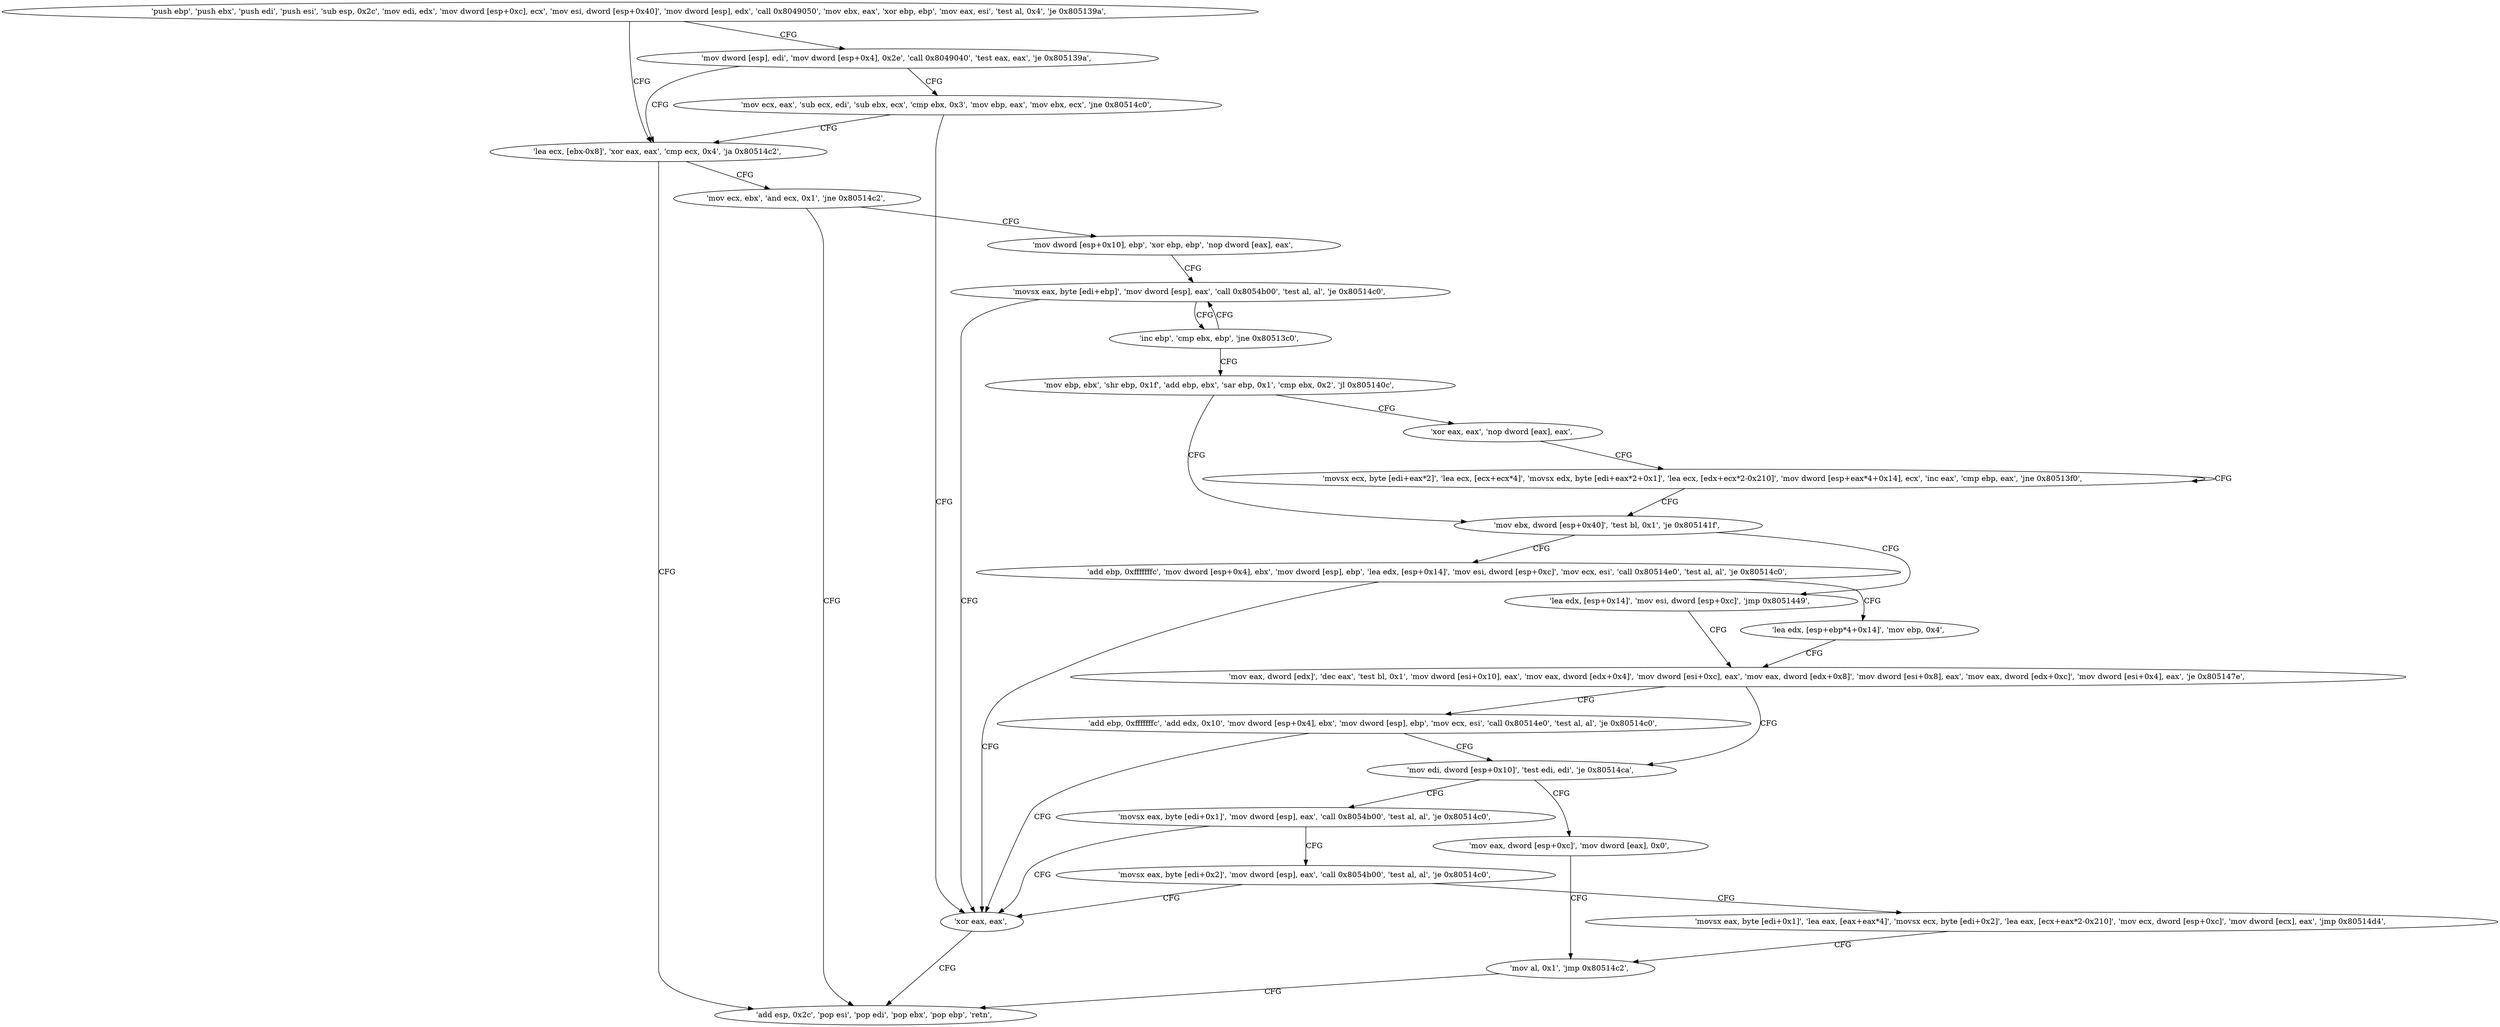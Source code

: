 digraph "func" {
"134550352" [label = "'push ebp', 'push ebx', 'push edi', 'push esi', 'sub esp, 0x2c', 'mov edi, edx', 'mov dword [esp+0xc], ecx', 'mov esi, dword [esp+0x40]', 'mov dword [esp], edx', 'call 0x8049050', 'mov ebx, eax', 'xor ebp, ebp', 'mov eax, esi', 'test al, 0x4', 'je 0x805139a', " ]
"134550426" [label = "'lea ecx, [ebx-0x8]', 'xor eax, eax', 'cmp ecx, 0x4', 'ja 0x80514c2', " ]
"134550387" [label = "'mov dword [esp], edi', 'mov dword [esp+0x4], 0x2e', 'call 0x8049040', 'test eax, eax', 'je 0x805139a', " ]
"134550722" [label = "'add esp, 0x2c', 'pop esi', 'pop edi', 'pop ebx', 'pop ebp', 'retn', " ]
"134550440" [label = "'mov ecx, ebx', 'and ecx, 0x1', 'jne 0x80514c2', " ]
"134550407" [label = "'mov ecx, eax', 'sub ecx, edi', 'sub ebx, ecx', 'cmp ebx, 0x3', 'mov ebp, eax', 'mov ebx, ecx', 'jne 0x80514c0', " ]
"134550451" [label = "'mov dword [esp+0x10], ebp', 'xor ebp, ebp', 'nop dword [eax], eax', " ]
"134550720" [label = "'xor eax, eax', " ]
"134550464" [label = "'movsx eax, byte [edi+ebp]', 'mov dword [esp], eax', 'call 0x8054b00', 'test al, al', 'je 0x80514c0', " ]
"134550484" [label = "'inc ebp', 'cmp ebx, ebp', 'jne 0x80513c0', " ]
"134550489" [label = "'mov ebp, ebx', 'shr ebp, 0x1f', 'add ebp, ebx', 'sar ebp, 0x1', 'cmp ebx, 0x2', 'jl 0x805140c', " ]
"134550540" [label = "'mov ebx, dword [esp+0x40]', 'test bl, 0x1', 'je 0x805141f', " ]
"134550503" [label = "'xor eax, eax', 'nop dword [eax], eax', " ]
"134550559" [label = "'add ebp, 0xfffffffc', 'mov dword [esp+0x4], ebx', 'mov dword [esp], ebp', 'lea edx, [esp+0x14]', 'mov esi, dword [esp+0xc]', 'mov ecx, esi', 'call 0x80514e0', 'test al, al', 'je 0x80514c0', " ]
"134550549" [label = "'lea edx, [esp+0x14]', 'mov esi, dword [esp+0xc]', 'jmp 0x8051449', " ]
"134550512" [label = "'movsx ecx, byte [edi+eax*2]', 'lea ecx, [ecx+ecx*4]', 'movsx edx, byte [edi+eax*2+0x1]', 'lea ecx, [edx+ecx*2-0x210]', 'mov dword [esp+eax*4+0x14], ecx', 'inc eax', 'cmp ebp, eax', 'jne 0x80513f0', " ]
"134550592" [label = "'lea edx, [esp+ebp*4+0x14]', 'mov ebp, 0x4', " ]
"134550601" [label = "'mov eax, dword [edx]', 'dec eax', 'test bl, 0x1', 'mov dword [esi+0x10], eax', 'mov eax, dword [edx+0x4]', 'mov dword [esi+0xc], eax', 'mov eax, dword [edx+0x8]', 'mov dword [esi+0x8], eax', 'mov eax, dword [edx+0xc]', 'mov dword [esi+0x4], eax', 'je 0x805147e', " ]
"134550654" [label = "'mov edi, dword [esp+0x10]', 'test edi, edi', 'je 0x80514ca', " ]
"134550630" [label = "'add ebp, 0xfffffffc', 'add edx, 0x10', 'mov dword [esp+0x4], ebx', 'mov dword [esp], ebp', 'mov ecx, esi', 'call 0x80514e0', 'test al, al', 'je 0x80514c0', " ]
"134550730" [label = "'mov eax, dword [esp+0xc]', 'mov dword [eax], 0x0', " ]
"134550662" [label = "'movsx eax, byte [edi+0x1]', 'mov dword [esp], eax', 'call 0x8054b00', 'test al, al', 'je 0x80514c0', " ]
"134550740" [label = "'mov al, 0x1', 'jmp 0x80514c2', " ]
"134550678" [label = "'movsx eax, byte [edi+0x2]', 'mov dword [esp], eax', 'call 0x8054b00', 'test al, al', 'je 0x80514c0', " ]
"134550694" [label = "'movsx eax, byte [edi+0x1]', 'lea eax, [eax+eax*4]', 'movsx ecx, byte [edi+0x2]', 'lea eax, [ecx+eax*2-0x210]', 'mov ecx, dword [esp+0xc]', 'mov dword [ecx], eax', 'jmp 0x80514d4', " ]
"134550352" -> "134550426" [ label = "CFG" ]
"134550352" -> "134550387" [ label = "CFG" ]
"134550426" -> "134550722" [ label = "CFG" ]
"134550426" -> "134550440" [ label = "CFG" ]
"134550387" -> "134550426" [ label = "CFG" ]
"134550387" -> "134550407" [ label = "CFG" ]
"134550440" -> "134550722" [ label = "CFG" ]
"134550440" -> "134550451" [ label = "CFG" ]
"134550407" -> "134550720" [ label = "CFG" ]
"134550407" -> "134550426" [ label = "CFG" ]
"134550451" -> "134550464" [ label = "CFG" ]
"134550720" -> "134550722" [ label = "CFG" ]
"134550464" -> "134550720" [ label = "CFG" ]
"134550464" -> "134550484" [ label = "CFG" ]
"134550484" -> "134550464" [ label = "CFG" ]
"134550484" -> "134550489" [ label = "CFG" ]
"134550489" -> "134550540" [ label = "CFG" ]
"134550489" -> "134550503" [ label = "CFG" ]
"134550540" -> "134550559" [ label = "CFG" ]
"134550540" -> "134550549" [ label = "CFG" ]
"134550503" -> "134550512" [ label = "CFG" ]
"134550559" -> "134550720" [ label = "CFG" ]
"134550559" -> "134550592" [ label = "CFG" ]
"134550549" -> "134550601" [ label = "CFG" ]
"134550512" -> "134550512" [ label = "CFG" ]
"134550512" -> "134550540" [ label = "CFG" ]
"134550592" -> "134550601" [ label = "CFG" ]
"134550601" -> "134550654" [ label = "CFG" ]
"134550601" -> "134550630" [ label = "CFG" ]
"134550654" -> "134550730" [ label = "CFG" ]
"134550654" -> "134550662" [ label = "CFG" ]
"134550630" -> "134550720" [ label = "CFG" ]
"134550630" -> "134550654" [ label = "CFG" ]
"134550730" -> "134550740" [ label = "CFG" ]
"134550662" -> "134550720" [ label = "CFG" ]
"134550662" -> "134550678" [ label = "CFG" ]
"134550740" -> "134550722" [ label = "CFG" ]
"134550678" -> "134550720" [ label = "CFG" ]
"134550678" -> "134550694" [ label = "CFG" ]
"134550694" -> "134550740" [ label = "CFG" ]
}
